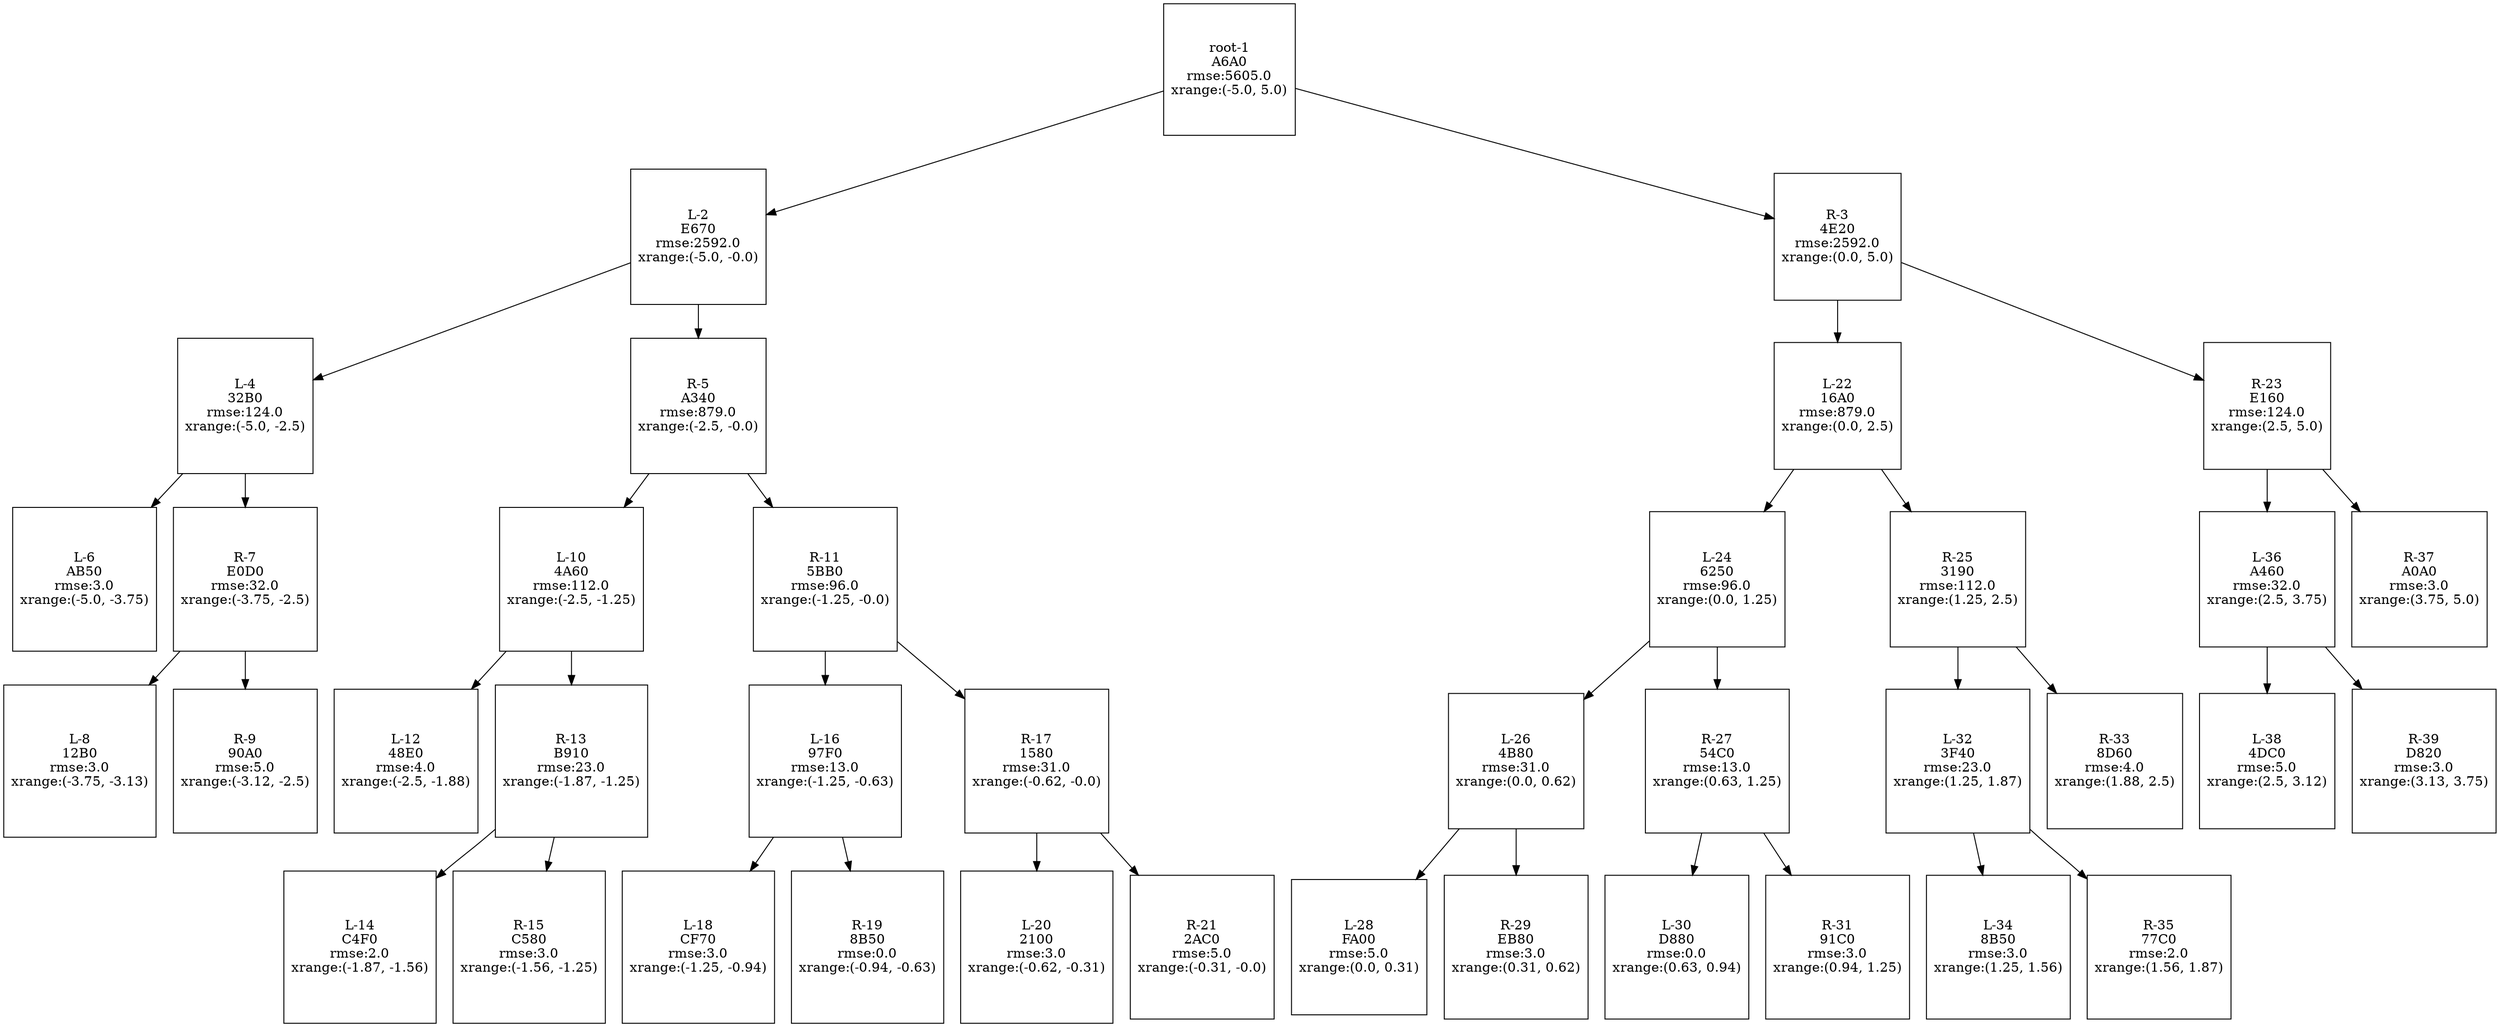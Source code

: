 digraph tree {
	"<__main__.BinaryTreeNode object at 0x0000019767E3A6A0>" [label="root-1
A6A0
rmse:5605.0
xrange:(-5.0, 5.0)", shape=square]
	"<__main__.BinaryTreeNode object at 0x0000019767E6E670>" [label="L-2
E670
rmse:2592.0
xrange:(-5.0, -0.0)", shape=square]
	"<__main__.BinaryTreeNode object at 0x0000019767C94E20>" [label="R-3
4E20
rmse:2592.0
xrange:(0.0, 5.0)", shape=square]
	"<__main__.BinaryTreeNode object at 0x0000019767C032B0>" [label="L-4
32B0
rmse:124.0
xrange:(-5.0, -2.5)", shape=square]
	"<__main__.BinaryTreeNode object at 0x0000019767EBA340>" [label="R-5
A340
rmse:879.0
xrange:(-2.5, -0.0)", shape=square]
	"<__main__.BinaryTreeNode object at 0x0000019767D216A0>" [label="L-22
16A0
rmse:879.0
xrange:(0.0, 2.5)", shape=square]
	"<__main__.BinaryTreeNode object at 0x0000019767C7E160>" [label="R-23
E160
rmse:124.0
xrange:(2.5, 5.0)", shape=square]
	"<__main__.BinaryTreeNode object at 0x0000019767A8AB50>" [label="L-6
AB50
rmse:3.0
xrange:(-5.0, -3.75)", shape=square]
	"<__main__.BinaryTreeNode object at 0x0000019767C7E0D0>" [label="R-7
E0D0
rmse:32.0
xrange:(-3.75, -2.5)", shape=square]
	"<__main__.BinaryTreeNode object at 0x0000019767EE4A60>" [label="L-10
4A60
rmse:112.0
xrange:(-2.5, -1.25)", shape=square]
	"<__main__.BinaryTreeNode object at 0x0000019767BE5BB0>" [label="R-11
5BB0
rmse:96.0
xrange:(-1.25, -0.0)", shape=square]
	"<__main__.BinaryTreeNode object at 0x0000019767A46250>" [label="L-24
6250
rmse:96.0
xrange:(0.0, 1.25)", shape=square]
	"<__main__.BinaryTreeNode object at 0x0000019767A53190>" [label="R-25
3190
rmse:112.0
xrange:(1.25, 2.5)", shape=square]
	"<__main__.BinaryTreeNode object at 0x0000019767E3A460>" [label="L-36
A460
rmse:32.0
xrange:(2.5, 3.75)", shape=square]
	"<__main__.BinaryTreeNode object at 0x0000019767E3A0A0>" [label="R-37
A0A0
rmse:3.0
xrange:(3.75, 5.0)", shape=square]
	"<__main__.BinaryTreeNode object at 0x0000019767D112B0>" [label="L-8
12B0
rmse:3.0
xrange:(-3.75, -3.13)", shape=square]
	"<__main__.BinaryTreeNode object at 0x0000019767A190A0>" [label="R-9
90A0
rmse:5.0
xrange:(-3.12, -2.5)", shape=square]
	"<__main__.BinaryTreeNode object at 0x0000019767ED48E0>" [label="L-12
48E0
rmse:4.0
xrange:(-2.5, -1.88)", shape=square]
	"<__main__.BinaryTreeNode object at 0x0000019767BCB910>" [label="R-13
B910
rmse:23.0
xrange:(-1.87, -1.25)", shape=square]
	"<__main__.BinaryTreeNode object at 0x0000019767C197F0>" [label="L-16
97F0
rmse:13.0
xrange:(-1.25, -0.63)", shape=square]
	"<__main__.BinaryTreeNode object at 0x0000019767D11580>" [label="R-17
1580
rmse:31.0
xrange:(-0.62, -0.0)", shape=square]
	"<__main__.BinaryTreeNode object at 0x0000019767C94B80>" [label="L-26
4B80
rmse:31.0
xrange:(0.0, 0.62)", shape=square]
	"<__main__.BinaryTreeNode object at 0x0000019767CB54C0>" [label="R-27
54C0
rmse:13.0
xrange:(0.63, 1.25)", shape=square]
	"<__main__.BinaryTreeNode object at 0x0000019767D23F40>" [label="L-32
3F40
rmse:23.0
xrange:(1.25, 1.87)", shape=square]
	"<__main__.BinaryTreeNode object at 0x0000019767CB8D60>" [label="R-33
8D60
rmse:4.0
xrange:(1.88, 2.5)", shape=square]
	"<__main__.BinaryTreeNode object at 0x0000019767E04DC0>" [label="L-38
4DC0
rmse:5.0
xrange:(2.5, 3.12)", shape=square]
	"<__main__.BinaryTreeNode object at 0x0000019767BBD820>" [label="R-39
D820
rmse:3.0
xrange:(3.13, 3.75)", shape=square]
	"<__main__.BinaryTreeNode object at 0x0000019767C5C4F0>" [label="L-14
C4F0
rmse:2.0
xrange:(-1.87, -1.56)", shape=square]
	"<__main__.BinaryTreeNode object at 0x0000019767DCC580>" [label="R-15
C580
rmse:3.0
xrange:(-1.56, -1.25)", shape=square]
	"<__main__.BinaryTreeNode object at 0x0000019767E2CF70>" [label="L-18
CF70
rmse:3.0
xrange:(-1.25, -0.94)", shape=square]
	"<__main__.BinaryTreeNode object at 0x0000019767E58B50>" [label="R-19
8B50
rmse:0.0
xrange:(-0.94, -0.63)", shape=square]
	"<__main__.BinaryTreeNode object at 0x0000019767B82100>" [label="L-20
2100
rmse:3.0
xrange:(-0.62, -0.31)", shape=square]
	"<__main__.BinaryTreeNode object at 0x00000197648D2AC0>" [label="R-21
2AC0
rmse:5.0
xrange:(-0.31, -0.0)", shape=square]
	"<__main__.BinaryTreeNode object at 0x0000019767A3FA00>" [label="L-28
FA00
rmse:5.0
xrange:(0.0, 0.31)", shape=square]
	"<__main__.BinaryTreeNode object at 0x0000019767BEEB80>" [label="R-29
EB80
rmse:3.0
xrange:(0.31, 0.62)", shape=square]
	"<__main__.BinaryTreeNode object at 0x0000019767A4D880>" [label="L-30
D880
rmse:0.0
xrange:(0.63, 0.94)", shape=square]
	"<__main__.BinaryTreeNode object at 0x0000019767D691C0>" [label="R-31
91C0
rmse:3.0
xrange:(0.94, 1.25)", shape=square]
	"<__main__.BinaryTreeNode object at 0x0000019767CB8B50>" [label="L-34
8B50
rmse:3.0
xrange:(1.25, 1.56)", shape=square]
	"<__main__.BinaryTreeNode object at 0x0000019767D277C0>" [label="R-35
77C0
rmse:2.0
xrange:(1.56, 1.87)", shape=square]

	"<__main__.BinaryTreeNode object at 0x0000019767E3A6A0>" -> "<__main__.BinaryTreeNode object at 0x0000019767E6E670>"
	"<__main__.BinaryTreeNode object at 0x0000019767E3A6A0>" -> "<__main__.BinaryTreeNode object at 0x0000019767C94E20>"
	"<__main__.BinaryTreeNode object at 0x0000019767E6E670>" -> "<__main__.BinaryTreeNode object at 0x0000019767C032B0>"
	"<__main__.BinaryTreeNode object at 0x0000019767E6E670>" -> "<__main__.BinaryTreeNode object at 0x0000019767EBA340>"
	"<__main__.BinaryTreeNode object at 0x0000019767C94E20>" -> "<__main__.BinaryTreeNode object at 0x0000019767D216A0>"
	"<__main__.BinaryTreeNode object at 0x0000019767C94E20>" -> "<__main__.BinaryTreeNode object at 0x0000019767C7E160>"
	"<__main__.BinaryTreeNode object at 0x0000019767C032B0>" -> "<__main__.BinaryTreeNode object at 0x0000019767A8AB50>"
	"<__main__.BinaryTreeNode object at 0x0000019767C032B0>" -> "<__main__.BinaryTreeNode object at 0x0000019767C7E0D0>"
	"<__main__.BinaryTreeNode object at 0x0000019767EBA340>" -> "<__main__.BinaryTreeNode object at 0x0000019767EE4A60>"
	"<__main__.BinaryTreeNode object at 0x0000019767EBA340>" -> "<__main__.BinaryTreeNode object at 0x0000019767BE5BB0>"
	"<__main__.BinaryTreeNode object at 0x0000019767D216A0>" -> "<__main__.BinaryTreeNode object at 0x0000019767A46250>"
	"<__main__.BinaryTreeNode object at 0x0000019767D216A0>" -> "<__main__.BinaryTreeNode object at 0x0000019767A53190>"
	"<__main__.BinaryTreeNode object at 0x0000019767C7E160>" -> "<__main__.BinaryTreeNode object at 0x0000019767E3A460>"
	"<__main__.BinaryTreeNode object at 0x0000019767C7E160>" -> "<__main__.BinaryTreeNode object at 0x0000019767E3A0A0>"
	"<__main__.BinaryTreeNode object at 0x0000019767C7E0D0>" -> "<__main__.BinaryTreeNode object at 0x0000019767D112B0>"
	"<__main__.BinaryTreeNode object at 0x0000019767C7E0D0>" -> "<__main__.BinaryTreeNode object at 0x0000019767A190A0>"
	"<__main__.BinaryTreeNode object at 0x0000019767EE4A60>" -> "<__main__.BinaryTreeNode object at 0x0000019767ED48E0>"
	"<__main__.BinaryTreeNode object at 0x0000019767EE4A60>" -> "<__main__.BinaryTreeNode object at 0x0000019767BCB910>"
	"<__main__.BinaryTreeNode object at 0x0000019767BE5BB0>" -> "<__main__.BinaryTreeNode object at 0x0000019767C197F0>"
	"<__main__.BinaryTreeNode object at 0x0000019767BE5BB0>" -> "<__main__.BinaryTreeNode object at 0x0000019767D11580>"
	"<__main__.BinaryTreeNode object at 0x0000019767A46250>" -> "<__main__.BinaryTreeNode object at 0x0000019767C94B80>"
	"<__main__.BinaryTreeNode object at 0x0000019767A46250>" -> "<__main__.BinaryTreeNode object at 0x0000019767CB54C0>"
	"<__main__.BinaryTreeNode object at 0x0000019767A53190>" -> "<__main__.BinaryTreeNode object at 0x0000019767D23F40>"
	"<__main__.BinaryTreeNode object at 0x0000019767A53190>" -> "<__main__.BinaryTreeNode object at 0x0000019767CB8D60>"
	"<__main__.BinaryTreeNode object at 0x0000019767E3A460>" -> "<__main__.BinaryTreeNode object at 0x0000019767E04DC0>"
	"<__main__.BinaryTreeNode object at 0x0000019767E3A460>" -> "<__main__.BinaryTreeNode object at 0x0000019767BBD820>"
	"<__main__.BinaryTreeNode object at 0x0000019767BCB910>" -> "<__main__.BinaryTreeNode object at 0x0000019767C5C4F0>"
	"<__main__.BinaryTreeNode object at 0x0000019767BCB910>" -> "<__main__.BinaryTreeNode object at 0x0000019767DCC580>"
	"<__main__.BinaryTreeNode object at 0x0000019767C197F0>" -> "<__main__.BinaryTreeNode object at 0x0000019767E2CF70>"
	"<__main__.BinaryTreeNode object at 0x0000019767C197F0>" -> "<__main__.BinaryTreeNode object at 0x0000019767E58B50>"
	"<__main__.BinaryTreeNode object at 0x0000019767D11580>" -> "<__main__.BinaryTreeNode object at 0x0000019767B82100>"
	"<__main__.BinaryTreeNode object at 0x0000019767D11580>" -> "<__main__.BinaryTreeNode object at 0x00000197648D2AC0>"
	"<__main__.BinaryTreeNode object at 0x0000019767C94B80>" -> "<__main__.BinaryTreeNode object at 0x0000019767A3FA00>"
	"<__main__.BinaryTreeNode object at 0x0000019767C94B80>" -> "<__main__.BinaryTreeNode object at 0x0000019767BEEB80>"
	"<__main__.BinaryTreeNode object at 0x0000019767CB54C0>" -> "<__main__.BinaryTreeNode object at 0x0000019767A4D880>"
	"<__main__.BinaryTreeNode object at 0x0000019767CB54C0>" -> "<__main__.BinaryTreeNode object at 0x0000019767D691C0>"
	"<__main__.BinaryTreeNode object at 0x0000019767D23F40>" -> "<__main__.BinaryTreeNode object at 0x0000019767CB8B50>"
	"<__main__.BinaryTreeNode object at 0x0000019767D23F40>" -> "<__main__.BinaryTreeNode object at 0x0000019767D277C0>"
}